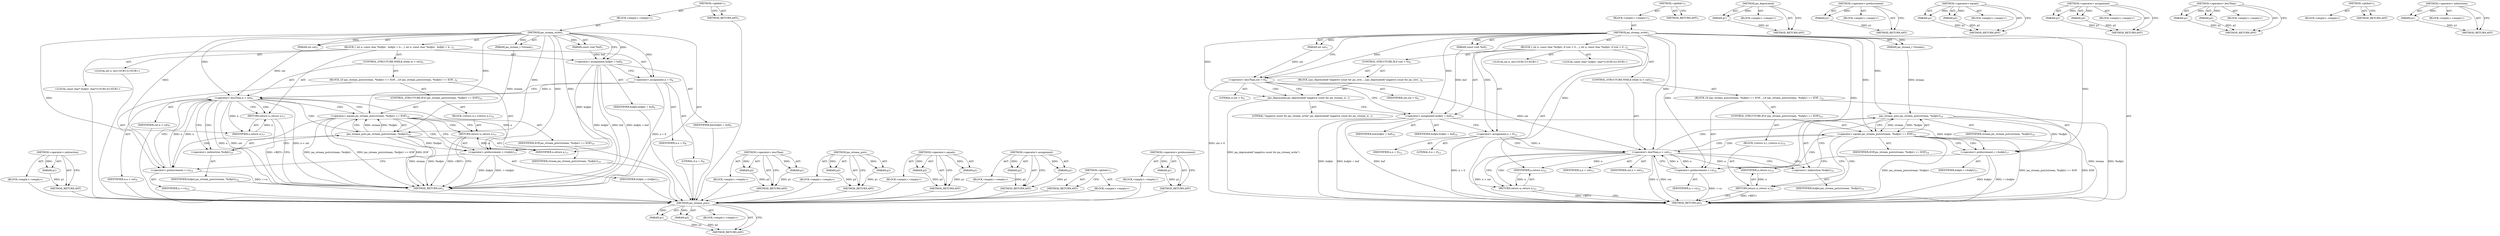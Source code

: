 digraph "&lt;operator&gt;.indirection" {
vulnerable_85 [label=<(METHOD,&lt;operator&gt;.indirection)>];
vulnerable_86 [label=<(PARAM,p1)>];
vulnerable_87 [label=<(BLOCK,&lt;empty&gt;,&lt;empty&gt;)>];
vulnerable_88 [label=<(METHOD_RETURN,ANY)>];
vulnerable_6 [label=<(METHOD,&lt;global&gt;)<SUB>1</SUB>>];
vulnerable_7 [label=<(BLOCK,&lt;empty&gt;,&lt;empty&gt;)<SUB>1</SUB>>];
vulnerable_8 [label=<(METHOD,jas_stream_write)<SUB>1</SUB>>];
vulnerable_9 [label=<(PARAM,jas_stream_t *stream)<SUB>1</SUB>>];
vulnerable_10 [label=<(PARAM,const void *buf)<SUB>1</SUB>>];
vulnerable_11 [label=<(PARAM,int cnt)<SUB>1</SUB>>];
vulnerable_12 [label=<(BLOCK,{
 	int n;
 	const char *bufptr;
 
 	bufptr = b...,{
 	int n;
 	const char *bufptr;
 
 	bufptr = b...)<SUB>2</SUB>>];
vulnerable_13 [label="<(LOCAL,int n: int)<SUB>3</SUB>>"];
vulnerable_14 [label="<(LOCAL,const char* bufptr: char*)<SUB>4</SUB>>"];
vulnerable_15 [label=<(&lt;operator&gt;.assignment,bufptr = buf)<SUB>6</SUB>>];
vulnerable_16 [label=<(IDENTIFIER,bufptr,bufptr = buf)<SUB>6</SUB>>];
vulnerable_17 [label=<(IDENTIFIER,buf,bufptr = buf)<SUB>6</SUB>>];
vulnerable_18 [label=<(&lt;operator&gt;.assignment,n = 0)<SUB>8</SUB>>];
vulnerable_19 [label=<(IDENTIFIER,n,n = 0)<SUB>8</SUB>>];
vulnerable_20 [label=<(LITERAL,0,n = 0)<SUB>8</SUB>>];
vulnerable_21 [label=<(CONTROL_STRUCTURE,WHILE,while (n &lt; cnt))<SUB>9</SUB>>];
vulnerable_22 [label=<(&lt;operator&gt;.lessThan,n &lt; cnt)<SUB>9</SUB>>];
vulnerable_23 [label=<(IDENTIFIER,n,n &lt; cnt)<SUB>9</SUB>>];
vulnerable_24 [label=<(IDENTIFIER,cnt,n &lt; cnt)<SUB>9</SUB>>];
vulnerable_25 [label=<(BLOCK,{
		if (jas_stream_putc(stream, *bufptr) == EOF...,{
		if (jas_stream_putc(stream, *bufptr) == EOF...)<SUB>9</SUB>>];
vulnerable_26 [label=<(CONTROL_STRUCTURE,IF,if (jas_stream_putc(stream, *bufptr) == EOF))<SUB>10</SUB>>];
vulnerable_27 [label=<(&lt;operator&gt;.equals,jas_stream_putc(stream, *bufptr) == EOF)<SUB>10</SUB>>];
vulnerable_28 [label=<(jas_stream_putc,jas_stream_putc(stream, *bufptr))<SUB>10</SUB>>];
vulnerable_29 [label=<(IDENTIFIER,stream,jas_stream_putc(stream, *bufptr))<SUB>10</SUB>>];
vulnerable_30 [label=<(&lt;operator&gt;.indirection,*bufptr)<SUB>10</SUB>>];
vulnerable_31 [label=<(IDENTIFIER,bufptr,jas_stream_putc(stream, *bufptr))<SUB>10</SUB>>];
vulnerable_32 [label=<(IDENTIFIER,EOF,jas_stream_putc(stream, *bufptr) == EOF)<SUB>10</SUB>>];
vulnerable_33 [label=<(BLOCK,{
			return n;
		},{
			return n;
		})<SUB>10</SUB>>];
vulnerable_34 [label=<(RETURN,return n;,return n;)<SUB>11</SUB>>];
vulnerable_35 [label=<(IDENTIFIER,n,return n;)<SUB>11</SUB>>];
vulnerable_36 [label=<(&lt;operator&gt;.preIncrement,++bufptr)<SUB>13</SUB>>];
vulnerable_37 [label=<(IDENTIFIER,bufptr,++bufptr)<SUB>13</SUB>>];
vulnerable_38 [label=<(&lt;operator&gt;.preIncrement,++n)<SUB>14</SUB>>];
vulnerable_39 [label=<(IDENTIFIER,n,++n)<SUB>14</SUB>>];
vulnerable_40 [label=<(RETURN,return n;,return n;)<SUB>17</SUB>>];
vulnerable_41 [label=<(IDENTIFIER,n,return n;)<SUB>17</SUB>>];
vulnerable_42 [label=<(METHOD_RETURN,int)<SUB>1</SUB>>];
vulnerable_44 [label=<(METHOD_RETURN,ANY)<SUB>1</SUB>>];
vulnerable_70 [label=<(METHOD,&lt;operator&gt;.lessThan)>];
vulnerable_71 [label=<(PARAM,p1)>];
vulnerable_72 [label=<(PARAM,p2)>];
vulnerable_73 [label=<(BLOCK,&lt;empty&gt;,&lt;empty&gt;)>];
vulnerable_74 [label=<(METHOD_RETURN,ANY)>];
vulnerable_80 [label=<(METHOD,jas_stream_putc)>];
vulnerable_81 [label=<(PARAM,p1)>];
vulnerable_82 [label=<(PARAM,p2)>];
vulnerable_83 [label=<(BLOCK,&lt;empty&gt;,&lt;empty&gt;)>];
vulnerable_84 [label=<(METHOD_RETURN,ANY)>];
vulnerable_75 [label=<(METHOD,&lt;operator&gt;.equals)>];
vulnerable_76 [label=<(PARAM,p1)>];
vulnerable_77 [label=<(PARAM,p2)>];
vulnerable_78 [label=<(BLOCK,&lt;empty&gt;,&lt;empty&gt;)>];
vulnerable_79 [label=<(METHOD_RETURN,ANY)>];
vulnerable_65 [label=<(METHOD,&lt;operator&gt;.assignment)>];
vulnerable_66 [label=<(PARAM,p1)>];
vulnerable_67 [label=<(PARAM,p2)>];
vulnerable_68 [label=<(BLOCK,&lt;empty&gt;,&lt;empty&gt;)>];
vulnerable_69 [label=<(METHOD_RETURN,ANY)>];
vulnerable_59 [label=<(METHOD,&lt;global&gt;)<SUB>1</SUB>>];
vulnerable_60 [label=<(BLOCK,&lt;empty&gt;,&lt;empty&gt;)>];
vulnerable_61 [label=<(METHOD_RETURN,ANY)>];
vulnerable_89 [label=<(METHOD,&lt;operator&gt;.preIncrement)>];
vulnerable_90 [label=<(PARAM,p1)>];
vulnerable_91 [label=<(BLOCK,&lt;empty&gt;,&lt;empty&gt;)>];
vulnerable_92 [label=<(METHOD_RETURN,ANY)>];
fixed_93 [label=<(METHOD,jas_stream_putc)>];
fixed_94 [label=<(PARAM,p1)>];
fixed_95 [label=<(PARAM,p2)>];
fixed_96 [label=<(BLOCK,&lt;empty&gt;,&lt;empty&gt;)>];
fixed_97 [label=<(METHOD_RETURN,ANY)>];
fixed_6 [label=<(METHOD,&lt;global&gt;)<SUB>1</SUB>>];
fixed_7 [label=<(BLOCK,&lt;empty&gt;,&lt;empty&gt;)<SUB>1</SUB>>];
fixed_8 [label=<(METHOD,jas_stream_write)<SUB>1</SUB>>];
fixed_9 [label=<(PARAM,jas_stream_t *stream)<SUB>1</SUB>>];
fixed_10 [label=<(PARAM,const void *buf)<SUB>1</SUB>>];
fixed_11 [label=<(PARAM,int cnt)<SUB>1</SUB>>];
fixed_12 [label=<(BLOCK,{
 	int n;
 	const char *bufptr;
 
	if (cnt &lt; 0...,{
 	int n;
 	const char *bufptr;
 
	if (cnt &lt; 0...)<SUB>2</SUB>>];
fixed_13 [label="<(LOCAL,int n: int)<SUB>3</SUB>>"];
fixed_14 [label="<(LOCAL,const char* bufptr: char*)<SUB>4</SUB>>"];
fixed_15 [label=<(CONTROL_STRUCTURE,IF,if (cnt &lt; 0))<SUB>6</SUB>>];
fixed_16 [label=<(&lt;operator&gt;.lessThan,cnt &lt; 0)<SUB>6</SUB>>];
fixed_17 [label=<(IDENTIFIER,cnt,cnt &lt; 0)<SUB>6</SUB>>];
fixed_18 [label=<(LITERAL,0,cnt &lt; 0)<SUB>6</SUB>>];
fixed_19 [label=<(BLOCK,{
		jas_deprecated(&quot;negative count for jas_stre...,{
		jas_deprecated(&quot;negative count for jas_stre...)<SUB>6</SUB>>];
fixed_20 [label=<(jas_deprecated,jas_deprecated(&quot;negative count for jas_stream_w...)<SUB>7</SUB>>];
fixed_21 [label=<(LITERAL,&quot;negative count for jas_stream_write&quot;,jas_deprecated(&quot;negative count for jas_stream_w...)<SUB>7</SUB>>];
fixed_22 [label=<(&lt;operator&gt;.assignment,bufptr = buf)<SUB>10</SUB>>];
fixed_23 [label=<(IDENTIFIER,bufptr,bufptr = buf)<SUB>10</SUB>>];
fixed_24 [label=<(IDENTIFIER,buf,bufptr = buf)<SUB>10</SUB>>];
fixed_25 [label=<(&lt;operator&gt;.assignment,n = 0)<SUB>12</SUB>>];
fixed_26 [label=<(IDENTIFIER,n,n = 0)<SUB>12</SUB>>];
fixed_27 [label=<(LITERAL,0,n = 0)<SUB>12</SUB>>];
fixed_28 [label=<(CONTROL_STRUCTURE,WHILE,while (n &lt; cnt))<SUB>13</SUB>>];
fixed_29 [label=<(&lt;operator&gt;.lessThan,n &lt; cnt)<SUB>13</SUB>>];
fixed_30 [label=<(IDENTIFIER,n,n &lt; cnt)<SUB>13</SUB>>];
fixed_31 [label=<(IDENTIFIER,cnt,n &lt; cnt)<SUB>13</SUB>>];
fixed_32 [label=<(BLOCK,{
		if (jas_stream_putc(stream, *bufptr) == EOF...,{
		if (jas_stream_putc(stream, *bufptr) == EOF...)<SUB>13</SUB>>];
fixed_33 [label=<(CONTROL_STRUCTURE,IF,if (jas_stream_putc(stream, *bufptr) == EOF))<SUB>14</SUB>>];
fixed_34 [label=<(&lt;operator&gt;.equals,jas_stream_putc(stream, *bufptr) == EOF)<SUB>14</SUB>>];
fixed_35 [label=<(jas_stream_putc,jas_stream_putc(stream, *bufptr))<SUB>14</SUB>>];
fixed_36 [label=<(IDENTIFIER,stream,jas_stream_putc(stream, *bufptr))<SUB>14</SUB>>];
fixed_37 [label=<(&lt;operator&gt;.indirection,*bufptr)<SUB>14</SUB>>];
fixed_38 [label=<(IDENTIFIER,bufptr,jas_stream_putc(stream, *bufptr))<SUB>14</SUB>>];
fixed_39 [label=<(IDENTIFIER,EOF,jas_stream_putc(stream, *bufptr) == EOF)<SUB>14</SUB>>];
fixed_40 [label=<(BLOCK,{
			return n;
		},{
			return n;
		})<SUB>14</SUB>>];
fixed_41 [label=<(RETURN,return n;,return n;)<SUB>15</SUB>>];
fixed_42 [label=<(IDENTIFIER,n,return n;)<SUB>15</SUB>>];
fixed_43 [label=<(&lt;operator&gt;.preIncrement,++bufptr)<SUB>17</SUB>>];
fixed_44 [label=<(IDENTIFIER,bufptr,++bufptr)<SUB>17</SUB>>];
fixed_45 [label=<(&lt;operator&gt;.preIncrement,++n)<SUB>18</SUB>>];
fixed_46 [label=<(IDENTIFIER,n,++n)<SUB>18</SUB>>];
fixed_47 [label=<(RETURN,return n;,return n;)<SUB>21</SUB>>];
fixed_48 [label=<(IDENTIFIER,n,return n;)<SUB>21</SUB>>];
fixed_49 [label=<(METHOD_RETURN,int)<SUB>1</SUB>>];
fixed_51 [label=<(METHOD_RETURN,ANY)<SUB>1</SUB>>];
fixed_79 [label=<(METHOD,jas_deprecated)>];
fixed_80 [label=<(PARAM,p1)>];
fixed_81 [label=<(BLOCK,&lt;empty&gt;,&lt;empty&gt;)>];
fixed_82 [label=<(METHOD_RETURN,ANY)>];
fixed_102 [label=<(METHOD,&lt;operator&gt;.preIncrement)>];
fixed_103 [label=<(PARAM,p1)>];
fixed_104 [label=<(BLOCK,&lt;empty&gt;,&lt;empty&gt;)>];
fixed_105 [label=<(METHOD_RETURN,ANY)>];
fixed_88 [label=<(METHOD,&lt;operator&gt;.equals)>];
fixed_89 [label=<(PARAM,p1)>];
fixed_90 [label=<(PARAM,p2)>];
fixed_91 [label=<(BLOCK,&lt;empty&gt;,&lt;empty&gt;)>];
fixed_92 [label=<(METHOD_RETURN,ANY)>];
fixed_83 [label=<(METHOD,&lt;operator&gt;.assignment)>];
fixed_84 [label=<(PARAM,p1)>];
fixed_85 [label=<(PARAM,p2)>];
fixed_86 [label=<(BLOCK,&lt;empty&gt;,&lt;empty&gt;)>];
fixed_87 [label=<(METHOD_RETURN,ANY)>];
fixed_74 [label=<(METHOD,&lt;operator&gt;.lessThan)>];
fixed_75 [label=<(PARAM,p1)>];
fixed_76 [label=<(PARAM,p2)>];
fixed_77 [label=<(BLOCK,&lt;empty&gt;,&lt;empty&gt;)>];
fixed_78 [label=<(METHOD_RETURN,ANY)>];
fixed_68 [label=<(METHOD,&lt;global&gt;)<SUB>1</SUB>>];
fixed_69 [label=<(BLOCK,&lt;empty&gt;,&lt;empty&gt;)>];
fixed_70 [label=<(METHOD_RETURN,ANY)>];
fixed_98 [label=<(METHOD,&lt;operator&gt;.indirection)>];
fixed_99 [label=<(PARAM,p1)>];
fixed_100 [label=<(BLOCK,&lt;empty&gt;,&lt;empty&gt;)>];
fixed_101 [label=<(METHOD_RETURN,ANY)>];
vulnerable_85 -> vulnerable_86  [key=0, label="AST: "];
vulnerable_85 -> vulnerable_86  [key=1, label="DDG: "];
vulnerable_85 -> vulnerable_87  [key=0, label="AST: "];
vulnerable_85 -> vulnerable_88  [key=0, label="AST: "];
vulnerable_85 -> vulnerable_88  [key=1, label="CFG: "];
vulnerable_86 -> vulnerable_88  [key=0, label="DDG: p1"];
vulnerable_87 -> fixed_93  [key=0];
vulnerable_88 -> fixed_93  [key=0];
vulnerable_6 -> vulnerable_7  [key=0, label="AST: "];
vulnerable_6 -> vulnerable_44  [key=0, label="AST: "];
vulnerable_6 -> vulnerable_44  [key=1, label="CFG: "];
vulnerable_7 -> vulnerable_8  [key=0, label="AST: "];
vulnerable_8 -> vulnerable_9  [key=0, label="AST: "];
vulnerable_8 -> vulnerable_9  [key=1, label="DDG: "];
vulnerable_8 -> vulnerable_10  [key=0, label="AST: "];
vulnerable_8 -> vulnerable_10  [key=1, label="DDG: "];
vulnerable_8 -> vulnerable_11  [key=0, label="AST: "];
vulnerable_8 -> vulnerable_11  [key=1, label="DDG: "];
vulnerable_8 -> vulnerable_12  [key=0, label="AST: "];
vulnerable_8 -> vulnerable_42  [key=0, label="AST: "];
vulnerable_8 -> vulnerable_15  [key=0, label="CFG: "];
vulnerable_8 -> vulnerable_15  [key=1, label="DDG: "];
vulnerable_8 -> vulnerable_18  [key=0, label="DDG: "];
vulnerable_8 -> vulnerable_41  [key=0, label="DDG: "];
vulnerable_8 -> vulnerable_22  [key=0, label="DDG: "];
vulnerable_8 -> vulnerable_36  [key=0, label="DDG: "];
vulnerable_8 -> vulnerable_38  [key=0, label="DDG: "];
vulnerable_8 -> vulnerable_27  [key=0, label="DDG: "];
vulnerable_8 -> vulnerable_28  [key=0, label="DDG: "];
vulnerable_8 -> vulnerable_35  [key=0, label="DDG: "];
vulnerable_9 -> vulnerable_28  [key=0, label="DDG: stream"];
vulnerable_10 -> vulnerable_15  [key=0, label="DDG: buf"];
vulnerable_11 -> vulnerable_22  [key=0, label="DDG: cnt"];
vulnerable_12 -> vulnerable_13  [key=0, label="AST: "];
vulnerable_12 -> vulnerable_14  [key=0, label="AST: "];
vulnerable_12 -> vulnerable_15  [key=0, label="AST: "];
vulnerable_12 -> vulnerable_18  [key=0, label="AST: "];
vulnerable_12 -> vulnerable_21  [key=0, label="AST: "];
vulnerable_12 -> vulnerable_40  [key=0, label="AST: "];
vulnerable_13 -> fixed_93  [key=0];
vulnerable_14 -> fixed_93  [key=0];
vulnerable_15 -> vulnerable_16  [key=0, label="AST: "];
vulnerable_15 -> vulnerable_17  [key=0, label="AST: "];
vulnerable_15 -> vulnerable_18  [key=0, label="CFG: "];
vulnerable_15 -> vulnerable_42  [key=0, label="DDG: bufptr"];
vulnerable_15 -> vulnerable_42  [key=1, label="DDG: buf"];
vulnerable_15 -> vulnerable_42  [key=2, label="DDG: bufptr = buf"];
vulnerable_15 -> vulnerable_36  [key=0, label="DDG: bufptr"];
vulnerable_16 -> fixed_93  [key=0];
vulnerable_17 -> fixed_93  [key=0];
vulnerable_18 -> vulnerable_19  [key=0, label="AST: "];
vulnerable_18 -> vulnerable_20  [key=0, label="AST: "];
vulnerable_18 -> vulnerable_22  [key=0, label="CFG: "];
vulnerable_18 -> vulnerable_22  [key=1, label="DDG: n"];
vulnerable_18 -> vulnerable_42  [key=0, label="DDG: n = 0"];
vulnerable_19 -> fixed_93  [key=0];
vulnerable_20 -> fixed_93  [key=0];
vulnerable_21 -> vulnerable_22  [key=0, label="AST: "];
vulnerable_21 -> vulnerable_25  [key=0, label="AST: "];
vulnerable_22 -> vulnerable_23  [key=0, label="AST: "];
vulnerable_22 -> vulnerable_24  [key=0, label="AST: "];
vulnerable_22 -> vulnerable_30  [key=0, label="CFG: "];
vulnerable_22 -> vulnerable_30  [key=1, label="CDG: "];
vulnerable_22 -> vulnerable_40  [key=0, label="CFG: "];
vulnerable_22 -> vulnerable_40  [key=1, label="CDG: "];
vulnerable_22 -> vulnerable_42  [key=0, label="DDG: n"];
vulnerable_22 -> vulnerable_42  [key=1, label="DDG: cnt"];
vulnerable_22 -> vulnerable_42  [key=2, label="DDG: n &lt; cnt"];
vulnerable_22 -> vulnerable_41  [key=0, label="DDG: n"];
vulnerable_22 -> vulnerable_38  [key=0, label="DDG: n"];
vulnerable_22 -> vulnerable_35  [key=0, label="DDG: n"];
vulnerable_22 -> vulnerable_28  [key=0, label="CDG: "];
vulnerable_22 -> vulnerable_27  [key=0, label="CDG: "];
vulnerable_23 -> fixed_93  [key=0];
vulnerable_24 -> fixed_93  [key=0];
vulnerable_25 -> vulnerable_26  [key=0, label="AST: "];
vulnerable_25 -> vulnerable_36  [key=0, label="AST: "];
vulnerable_25 -> vulnerable_38  [key=0, label="AST: "];
vulnerable_26 -> vulnerable_27  [key=0, label="AST: "];
vulnerable_26 -> vulnerable_33  [key=0, label="AST: "];
vulnerable_27 -> vulnerable_28  [key=0, label="AST: "];
vulnerable_27 -> vulnerable_32  [key=0, label="AST: "];
vulnerable_27 -> vulnerable_34  [key=0, label="CFG: "];
vulnerable_27 -> vulnerable_34  [key=1, label="CDG: "];
vulnerable_27 -> vulnerable_36  [key=0, label="CFG: "];
vulnerable_27 -> vulnerable_36  [key=1, label="CDG: "];
vulnerable_27 -> vulnerable_42  [key=0, label="DDG: jas_stream_putc(stream, *bufptr)"];
vulnerable_27 -> vulnerable_42  [key=1, label="DDG: jas_stream_putc(stream, *bufptr) == EOF"];
vulnerable_27 -> vulnerable_42  [key=2, label="DDG: EOF"];
vulnerable_27 -> vulnerable_38  [key=0, label="CDG: "];
vulnerable_27 -> vulnerable_22  [key=0, label="CDG: "];
vulnerable_28 -> vulnerable_29  [key=0, label="AST: "];
vulnerable_28 -> vulnerable_30  [key=0, label="AST: "];
vulnerable_28 -> vulnerable_27  [key=0, label="CFG: "];
vulnerable_28 -> vulnerable_27  [key=1, label="DDG: stream"];
vulnerable_28 -> vulnerable_27  [key=2, label="DDG: *bufptr"];
vulnerable_28 -> vulnerable_42  [key=0, label="DDG: stream"];
vulnerable_28 -> vulnerable_42  [key=1, label="DDG: *bufptr"];
vulnerable_28 -> vulnerable_36  [key=0, label="DDG: *bufptr"];
vulnerable_29 -> fixed_93  [key=0];
vulnerable_30 -> vulnerable_31  [key=0, label="AST: "];
vulnerable_30 -> vulnerable_28  [key=0, label="CFG: "];
vulnerable_31 -> fixed_93  [key=0];
vulnerable_32 -> fixed_93  [key=0];
vulnerable_33 -> vulnerable_34  [key=0, label="AST: "];
vulnerable_34 -> vulnerable_35  [key=0, label="AST: "];
vulnerable_34 -> vulnerable_42  [key=0, label="CFG: "];
vulnerable_34 -> vulnerable_42  [key=1, label="DDG: &lt;RET&gt;"];
vulnerable_35 -> vulnerable_34  [key=0, label="DDG: n"];
vulnerable_36 -> vulnerable_37  [key=0, label="AST: "];
vulnerable_36 -> vulnerable_38  [key=0, label="CFG: "];
vulnerable_36 -> vulnerable_42  [key=0, label="DDG: bufptr"];
vulnerable_36 -> vulnerable_42  [key=1, label="DDG: ++bufptr"];
vulnerable_37 -> fixed_93  [key=0];
vulnerable_38 -> vulnerable_39  [key=0, label="AST: "];
vulnerable_38 -> vulnerable_22  [key=0, label="CFG: "];
vulnerable_38 -> vulnerable_22  [key=1, label="DDG: n"];
vulnerable_38 -> vulnerable_42  [key=0, label="DDG: ++n"];
vulnerable_39 -> fixed_93  [key=0];
vulnerable_40 -> vulnerable_41  [key=0, label="AST: "];
vulnerable_40 -> vulnerable_42  [key=0, label="CFG: "];
vulnerable_40 -> vulnerable_42  [key=1, label="DDG: &lt;RET&gt;"];
vulnerable_41 -> vulnerable_40  [key=0, label="DDG: n"];
vulnerable_42 -> fixed_93  [key=0];
vulnerable_44 -> fixed_93  [key=0];
vulnerable_70 -> vulnerable_71  [key=0, label="AST: "];
vulnerable_70 -> vulnerable_71  [key=1, label="DDG: "];
vulnerable_70 -> vulnerable_73  [key=0, label="AST: "];
vulnerable_70 -> vulnerable_72  [key=0, label="AST: "];
vulnerable_70 -> vulnerable_72  [key=1, label="DDG: "];
vulnerable_70 -> vulnerable_74  [key=0, label="AST: "];
vulnerable_70 -> vulnerable_74  [key=1, label="CFG: "];
vulnerable_71 -> vulnerable_74  [key=0, label="DDG: p1"];
vulnerable_72 -> vulnerable_74  [key=0, label="DDG: p2"];
vulnerable_73 -> fixed_93  [key=0];
vulnerable_74 -> fixed_93  [key=0];
vulnerable_80 -> vulnerable_81  [key=0, label="AST: "];
vulnerable_80 -> vulnerable_81  [key=1, label="DDG: "];
vulnerable_80 -> vulnerable_83  [key=0, label="AST: "];
vulnerable_80 -> vulnerable_82  [key=0, label="AST: "];
vulnerable_80 -> vulnerable_82  [key=1, label="DDG: "];
vulnerable_80 -> vulnerable_84  [key=0, label="AST: "];
vulnerable_80 -> vulnerable_84  [key=1, label="CFG: "];
vulnerable_81 -> vulnerable_84  [key=0, label="DDG: p1"];
vulnerable_82 -> vulnerable_84  [key=0, label="DDG: p2"];
vulnerable_83 -> fixed_93  [key=0];
vulnerable_84 -> fixed_93  [key=0];
vulnerable_75 -> vulnerable_76  [key=0, label="AST: "];
vulnerable_75 -> vulnerable_76  [key=1, label="DDG: "];
vulnerable_75 -> vulnerable_78  [key=0, label="AST: "];
vulnerable_75 -> vulnerable_77  [key=0, label="AST: "];
vulnerable_75 -> vulnerable_77  [key=1, label="DDG: "];
vulnerable_75 -> vulnerable_79  [key=0, label="AST: "];
vulnerable_75 -> vulnerable_79  [key=1, label="CFG: "];
vulnerable_76 -> vulnerable_79  [key=0, label="DDG: p1"];
vulnerable_77 -> vulnerable_79  [key=0, label="DDG: p2"];
vulnerable_78 -> fixed_93  [key=0];
vulnerable_79 -> fixed_93  [key=0];
vulnerable_65 -> vulnerable_66  [key=0, label="AST: "];
vulnerable_65 -> vulnerable_66  [key=1, label="DDG: "];
vulnerable_65 -> vulnerable_68  [key=0, label="AST: "];
vulnerable_65 -> vulnerable_67  [key=0, label="AST: "];
vulnerable_65 -> vulnerable_67  [key=1, label="DDG: "];
vulnerable_65 -> vulnerable_69  [key=0, label="AST: "];
vulnerable_65 -> vulnerable_69  [key=1, label="CFG: "];
vulnerable_66 -> vulnerable_69  [key=0, label="DDG: p1"];
vulnerable_67 -> vulnerable_69  [key=0, label="DDG: p2"];
vulnerable_68 -> fixed_93  [key=0];
vulnerable_69 -> fixed_93  [key=0];
vulnerable_59 -> vulnerable_60  [key=0, label="AST: "];
vulnerable_59 -> vulnerable_61  [key=0, label="AST: "];
vulnerable_59 -> vulnerable_61  [key=1, label="CFG: "];
vulnerable_60 -> fixed_93  [key=0];
vulnerable_61 -> fixed_93  [key=0];
vulnerable_89 -> vulnerable_90  [key=0, label="AST: "];
vulnerable_89 -> vulnerable_90  [key=1, label="DDG: "];
vulnerable_89 -> vulnerable_91  [key=0, label="AST: "];
vulnerable_89 -> vulnerable_92  [key=0, label="AST: "];
vulnerable_89 -> vulnerable_92  [key=1, label="CFG: "];
vulnerable_90 -> vulnerable_92  [key=0, label="DDG: p1"];
vulnerable_91 -> fixed_93  [key=0];
vulnerable_92 -> fixed_93  [key=0];
fixed_93 -> fixed_94  [key=0, label="AST: "];
fixed_93 -> fixed_94  [key=1, label="DDG: "];
fixed_93 -> fixed_96  [key=0, label="AST: "];
fixed_93 -> fixed_95  [key=0, label="AST: "];
fixed_93 -> fixed_95  [key=1, label="DDG: "];
fixed_93 -> fixed_97  [key=0, label="AST: "];
fixed_93 -> fixed_97  [key=1, label="CFG: "];
fixed_94 -> fixed_97  [key=0, label="DDG: p1"];
fixed_95 -> fixed_97  [key=0, label="DDG: p2"];
fixed_6 -> fixed_7  [key=0, label="AST: "];
fixed_6 -> fixed_51  [key=0, label="AST: "];
fixed_6 -> fixed_51  [key=1, label="CFG: "];
fixed_7 -> fixed_8  [key=0, label="AST: "];
fixed_8 -> fixed_9  [key=0, label="AST: "];
fixed_8 -> fixed_9  [key=1, label="DDG: "];
fixed_8 -> fixed_10  [key=0, label="AST: "];
fixed_8 -> fixed_10  [key=1, label="DDG: "];
fixed_8 -> fixed_11  [key=0, label="AST: "];
fixed_8 -> fixed_11  [key=1, label="DDG: "];
fixed_8 -> fixed_12  [key=0, label="AST: "];
fixed_8 -> fixed_49  [key=0, label="AST: "];
fixed_8 -> fixed_16  [key=0, label="CFG: "];
fixed_8 -> fixed_16  [key=1, label="DDG: "];
fixed_8 -> fixed_22  [key=0, label="DDG: "];
fixed_8 -> fixed_25  [key=0, label="DDG: "];
fixed_8 -> fixed_48  [key=0, label="DDG: "];
fixed_8 -> fixed_29  [key=0, label="DDG: "];
fixed_8 -> fixed_20  [key=0, label="DDG: "];
fixed_8 -> fixed_43  [key=0, label="DDG: "];
fixed_8 -> fixed_45  [key=0, label="DDG: "];
fixed_8 -> fixed_34  [key=0, label="DDG: "];
fixed_8 -> fixed_35  [key=0, label="DDG: "];
fixed_8 -> fixed_42  [key=0, label="DDG: "];
fixed_9 -> fixed_35  [key=0, label="DDG: stream"];
fixed_10 -> fixed_22  [key=0, label="DDG: buf"];
fixed_11 -> fixed_16  [key=0, label="DDG: cnt"];
fixed_12 -> fixed_13  [key=0, label="AST: "];
fixed_12 -> fixed_14  [key=0, label="AST: "];
fixed_12 -> fixed_15  [key=0, label="AST: "];
fixed_12 -> fixed_22  [key=0, label="AST: "];
fixed_12 -> fixed_25  [key=0, label="AST: "];
fixed_12 -> fixed_28  [key=0, label="AST: "];
fixed_12 -> fixed_47  [key=0, label="AST: "];
fixed_15 -> fixed_16  [key=0, label="AST: "];
fixed_15 -> fixed_19  [key=0, label="AST: "];
fixed_16 -> fixed_17  [key=0, label="AST: "];
fixed_16 -> fixed_18  [key=0, label="AST: "];
fixed_16 -> fixed_20  [key=0, label="CFG: "];
fixed_16 -> fixed_20  [key=1, label="CDG: "];
fixed_16 -> fixed_22  [key=0, label="CFG: "];
fixed_16 -> fixed_49  [key=0, label="DDG: cnt &lt; 0"];
fixed_16 -> fixed_29  [key=0, label="DDG: cnt"];
fixed_19 -> fixed_20  [key=0, label="AST: "];
fixed_20 -> fixed_21  [key=0, label="AST: "];
fixed_20 -> fixed_22  [key=0, label="CFG: "];
fixed_20 -> fixed_49  [key=0, label="DDG: jas_deprecated(&quot;negative count for jas_stream_write&quot;)"];
fixed_22 -> fixed_23  [key=0, label="AST: "];
fixed_22 -> fixed_24  [key=0, label="AST: "];
fixed_22 -> fixed_25  [key=0, label="CFG: "];
fixed_22 -> fixed_49  [key=0, label="DDG: bufptr"];
fixed_22 -> fixed_49  [key=1, label="DDG: buf"];
fixed_22 -> fixed_49  [key=2, label="DDG: bufptr = buf"];
fixed_22 -> fixed_43  [key=0, label="DDG: bufptr"];
fixed_25 -> fixed_26  [key=0, label="AST: "];
fixed_25 -> fixed_27  [key=0, label="AST: "];
fixed_25 -> fixed_29  [key=0, label="CFG: "];
fixed_25 -> fixed_29  [key=1, label="DDG: n"];
fixed_25 -> fixed_49  [key=0, label="DDG: n = 0"];
fixed_28 -> fixed_29  [key=0, label="AST: "];
fixed_28 -> fixed_32  [key=0, label="AST: "];
fixed_29 -> fixed_30  [key=0, label="AST: "];
fixed_29 -> fixed_31  [key=0, label="AST: "];
fixed_29 -> fixed_37  [key=0, label="CFG: "];
fixed_29 -> fixed_37  [key=1, label="CDG: "];
fixed_29 -> fixed_47  [key=0, label="CFG: "];
fixed_29 -> fixed_47  [key=1, label="CDG: "];
fixed_29 -> fixed_49  [key=0, label="DDG: n"];
fixed_29 -> fixed_49  [key=1, label="DDG: cnt"];
fixed_29 -> fixed_49  [key=2, label="DDG: n &lt; cnt"];
fixed_29 -> fixed_48  [key=0, label="DDG: n"];
fixed_29 -> fixed_45  [key=0, label="DDG: n"];
fixed_29 -> fixed_42  [key=0, label="DDG: n"];
fixed_29 -> fixed_34  [key=0, label="CDG: "];
fixed_29 -> fixed_35  [key=0, label="CDG: "];
fixed_32 -> fixed_33  [key=0, label="AST: "];
fixed_32 -> fixed_43  [key=0, label="AST: "];
fixed_32 -> fixed_45  [key=0, label="AST: "];
fixed_33 -> fixed_34  [key=0, label="AST: "];
fixed_33 -> fixed_40  [key=0, label="AST: "];
fixed_34 -> fixed_35  [key=0, label="AST: "];
fixed_34 -> fixed_39  [key=0, label="AST: "];
fixed_34 -> fixed_41  [key=0, label="CFG: "];
fixed_34 -> fixed_41  [key=1, label="CDG: "];
fixed_34 -> fixed_43  [key=0, label="CFG: "];
fixed_34 -> fixed_43  [key=1, label="CDG: "];
fixed_34 -> fixed_49  [key=0, label="DDG: jas_stream_putc(stream, *bufptr)"];
fixed_34 -> fixed_49  [key=1, label="DDG: jas_stream_putc(stream, *bufptr) == EOF"];
fixed_34 -> fixed_49  [key=2, label="DDG: EOF"];
fixed_34 -> fixed_29  [key=0, label="CDG: "];
fixed_34 -> fixed_45  [key=0, label="CDG: "];
fixed_35 -> fixed_36  [key=0, label="AST: "];
fixed_35 -> fixed_37  [key=0, label="AST: "];
fixed_35 -> fixed_34  [key=0, label="CFG: "];
fixed_35 -> fixed_34  [key=1, label="DDG: stream"];
fixed_35 -> fixed_34  [key=2, label="DDG: *bufptr"];
fixed_35 -> fixed_49  [key=0, label="DDG: stream"];
fixed_35 -> fixed_49  [key=1, label="DDG: *bufptr"];
fixed_35 -> fixed_43  [key=0, label="DDG: *bufptr"];
fixed_37 -> fixed_38  [key=0, label="AST: "];
fixed_37 -> fixed_35  [key=0, label="CFG: "];
fixed_40 -> fixed_41  [key=0, label="AST: "];
fixed_41 -> fixed_42  [key=0, label="AST: "];
fixed_41 -> fixed_49  [key=0, label="CFG: "];
fixed_41 -> fixed_49  [key=1, label="DDG: &lt;RET&gt;"];
fixed_42 -> fixed_41  [key=0, label="DDG: n"];
fixed_43 -> fixed_44  [key=0, label="AST: "];
fixed_43 -> fixed_45  [key=0, label="CFG: "];
fixed_43 -> fixed_49  [key=0, label="DDG: bufptr"];
fixed_43 -> fixed_49  [key=1, label="DDG: ++bufptr"];
fixed_45 -> fixed_46  [key=0, label="AST: "];
fixed_45 -> fixed_29  [key=0, label="CFG: "];
fixed_45 -> fixed_29  [key=1, label="DDG: n"];
fixed_45 -> fixed_49  [key=0, label="DDG: ++n"];
fixed_47 -> fixed_48  [key=0, label="AST: "];
fixed_47 -> fixed_49  [key=0, label="CFG: "];
fixed_47 -> fixed_49  [key=1, label="DDG: &lt;RET&gt;"];
fixed_48 -> fixed_47  [key=0, label="DDG: n"];
fixed_79 -> fixed_80  [key=0, label="AST: "];
fixed_79 -> fixed_80  [key=1, label="DDG: "];
fixed_79 -> fixed_81  [key=0, label="AST: "];
fixed_79 -> fixed_82  [key=0, label="AST: "];
fixed_79 -> fixed_82  [key=1, label="CFG: "];
fixed_80 -> fixed_82  [key=0, label="DDG: p1"];
fixed_102 -> fixed_103  [key=0, label="AST: "];
fixed_102 -> fixed_103  [key=1, label="DDG: "];
fixed_102 -> fixed_104  [key=0, label="AST: "];
fixed_102 -> fixed_105  [key=0, label="AST: "];
fixed_102 -> fixed_105  [key=1, label="CFG: "];
fixed_103 -> fixed_105  [key=0, label="DDG: p1"];
fixed_88 -> fixed_89  [key=0, label="AST: "];
fixed_88 -> fixed_89  [key=1, label="DDG: "];
fixed_88 -> fixed_91  [key=0, label="AST: "];
fixed_88 -> fixed_90  [key=0, label="AST: "];
fixed_88 -> fixed_90  [key=1, label="DDG: "];
fixed_88 -> fixed_92  [key=0, label="AST: "];
fixed_88 -> fixed_92  [key=1, label="CFG: "];
fixed_89 -> fixed_92  [key=0, label="DDG: p1"];
fixed_90 -> fixed_92  [key=0, label="DDG: p2"];
fixed_83 -> fixed_84  [key=0, label="AST: "];
fixed_83 -> fixed_84  [key=1, label="DDG: "];
fixed_83 -> fixed_86  [key=0, label="AST: "];
fixed_83 -> fixed_85  [key=0, label="AST: "];
fixed_83 -> fixed_85  [key=1, label="DDG: "];
fixed_83 -> fixed_87  [key=0, label="AST: "];
fixed_83 -> fixed_87  [key=1, label="CFG: "];
fixed_84 -> fixed_87  [key=0, label="DDG: p1"];
fixed_85 -> fixed_87  [key=0, label="DDG: p2"];
fixed_74 -> fixed_75  [key=0, label="AST: "];
fixed_74 -> fixed_75  [key=1, label="DDG: "];
fixed_74 -> fixed_77  [key=0, label="AST: "];
fixed_74 -> fixed_76  [key=0, label="AST: "];
fixed_74 -> fixed_76  [key=1, label="DDG: "];
fixed_74 -> fixed_78  [key=0, label="AST: "];
fixed_74 -> fixed_78  [key=1, label="CFG: "];
fixed_75 -> fixed_78  [key=0, label="DDG: p1"];
fixed_76 -> fixed_78  [key=0, label="DDG: p2"];
fixed_68 -> fixed_69  [key=0, label="AST: "];
fixed_68 -> fixed_70  [key=0, label="AST: "];
fixed_68 -> fixed_70  [key=1, label="CFG: "];
fixed_98 -> fixed_99  [key=0, label="AST: "];
fixed_98 -> fixed_99  [key=1, label="DDG: "];
fixed_98 -> fixed_100  [key=0, label="AST: "];
fixed_98 -> fixed_101  [key=0, label="AST: "];
fixed_98 -> fixed_101  [key=1, label="CFG: "];
fixed_99 -> fixed_101  [key=0, label="DDG: p1"];
}
